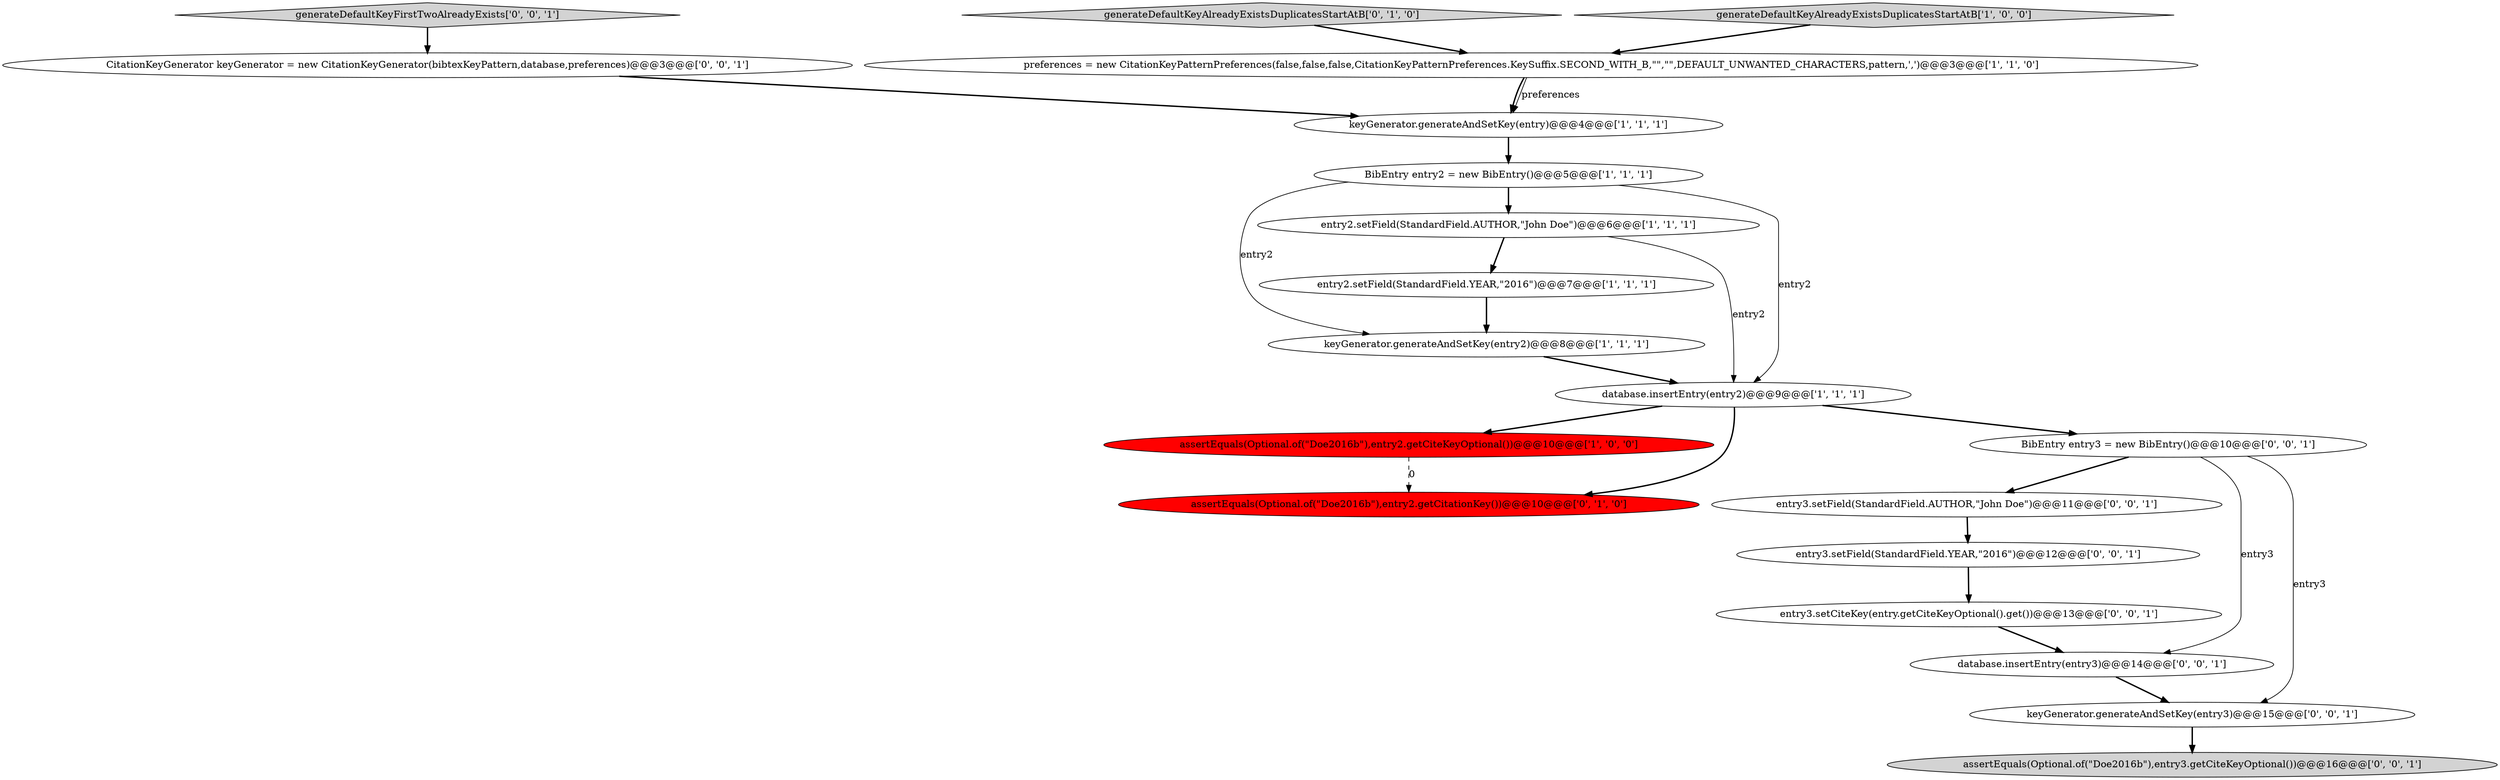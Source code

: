digraph {
3 [style = filled, label = "BibEntry entry2 = new BibEntry()@@@5@@@['1', '1', '1']", fillcolor = white, shape = ellipse image = "AAA0AAABBB1BBB"];
2 [style = filled, label = "assertEquals(Optional.of(\"Doe2016b\"),entry2.getCiteKeyOptional())@@@10@@@['1', '0', '0']", fillcolor = red, shape = ellipse image = "AAA1AAABBB1BBB"];
13 [style = filled, label = "CitationKeyGenerator keyGenerator = new CitationKeyGenerator(bibtexKeyPattern,database,preferences)@@@3@@@['0', '0', '1']", fillcolor = white, shape = ellipse image = "AAA0AAABBB3BBB"];
9 [style = filled, label = "assertEquals(Optional.of(\"Doe2016b\"),entry2.getCitationKey())@@@10@@@['0', '1', '0']", fillcolor = red, shape = ellipse image = "AAA1AAABBB2BBB"];
18 [style = filled, label = "entry3.setField(StandardField.YEAR,\"2016\")@@@12@@@['0', '0', '1']", fillcolor = white, shape = ellipse image = "AAA0AAABBB3BBB"];
0 [style = filled, label = "entry2.setField(StandardField.YEAR,\"2016\")@@@7@@@['1', '1', '1']", fillcolor = white, shape = ellipse image = "AAA0AAABBB1BBB"];
4 [style = filled, label = "keyGenerator.generateAndSetKey(entry2)@@@8@@@['1', '1', '1']", fillcolor = white, shape = ellipse image = "AAA0AAABBB1BBB"];
10 [style = filled, label = "generateDefaultKeyAlreadyExistsDuplicatesStartAtB['0', '1', '0']", fillcolor = lightgray, shape = diamond image = "AAA0AAABBB2BBB"];
14 [style = filled, label = "entry3.setCiteKey(entry.getCiteKeyOptional().get())@@@13@@@['0', '0', '1']", fillcolor = white, shape = ellipse image = "AAA0AAABBB3BBB"];
11 [style = filled, label = "database.insertEntry(entry3)@@@14@@@['0', '0', '1']", fillcolor = white, shape = ellipse image = "AAA0AAABBB3BBB"];
15 [style = filled, label = "keyGenerator.generateAndSetKey(entry3)@@@15@@@['0', '0', '1']", fillcolor = white, shape = ellipse image = "AAA0AAABBB3BBB"];
17 [style = filled, label = "generateDefaultKeyFirstTwoAlreadyExists['0', '0', '1']", fillcolor = lightgray, shape = diamond image = "AAA0AAABBB3BBB"];
8 [style = filled, label = "generateDefaultKeyAlreadyExistsDuplicatesStartAtB['1', '0', '0']", fillcolor = lightgray, shape = diamond image = "AAA0AAABBB1BBB"];
6 [style = filled, label = "entry2.setField(StandardField.AUTHOR,\"John Doe\")@@@6@@@['1', '1', '1']", fillcolor = white, shape = ellipse image = "AAA0AAABBB1BBB"];
7 [style = filled, label = "keyGenerator.generateAndSetKey(entry)@@@4@@@['1', '1', '1']", fillcolor = white, shape = ellipse image = "AAA0AAABBB1BBB"];
19 [style = filled, label = "entry3.setField(StandardField.AUTHOR,\"John Doe\")@@@11@@@['0', '0', '1']", fillcolor = white, shape = ellipse image = "AAA0AAABBB3BBB"];
12 [style = filled, label = "BibEntry entry3 = new BibEntry()@@@10@@@['0', '0', '1']", fillcolor = white, shape = ellipse image = "AAA0AAABBB3BBB"];
16 [style = filled, label = "assertEquals(Optional.of(\"Doe2016b\"),entry3.getCiteKeyOptional())@@@16@@@['0', '0', '1']", fillcolor = lightgray, shape = ellipse image = "AAA0AAABBB3BBB"];
1 [style = filled, label = "database.insertEntry(entry2)@@@9@@@['1', '1', '1']", fillcolor = white, shape = ellipse image = "AAA0AAABBB1BBB"];
5 [style = filled, label = "preferences = new CitationKeyPatternPreferences(false,false,false,CitationKeyPatternPreferences.KeySuffix.SECOND_WITH_B,\"\",\"\",DEFAULT_UNWANTED_CHARACTERS,pattern,',')@@@3@@@['1', '1', '0']", fillcolor = white, shape = ellipse image = "AAA0AAABBB1BBB"];
19->18 [style = bold, label=""];
3->6 [style = bold, label=""];
6->0 [style = bold, label=""];
3->4 [style = solid, label="entry2"];
15->16 [style = bold, label=""];
7->3 [style = bold, label=""];
1->9 [style = bold, label=""];
11->15 [style = bold, label=""];
3->1 [style = solid, label="entry2"];
10->5 [style = bold, label=""];
8->5 [style = bold, label=""];
5->7 [style = solid, label="preferences"];
12->15 [style = solid, label="entry3"];
0->4 [style = bold, label=""];
2->9 [style = dashed, label="0"];
13->7 [style = bold, label=""];
1->12 [style = bold, label=""];
6->1 [style = solid, label="entry2"];
5->7 [style = bold, label=""];
4->1 [style = bold, label=""];
1->2 [style = bold, label=""];
17->13 [style = bold, label=""];
12->11 [style = solid, label="entry3"];
12->19 [style = bold, label=""];
14->11 [style = bold, label=""];
18->14 [style = bold, label=""];
}
